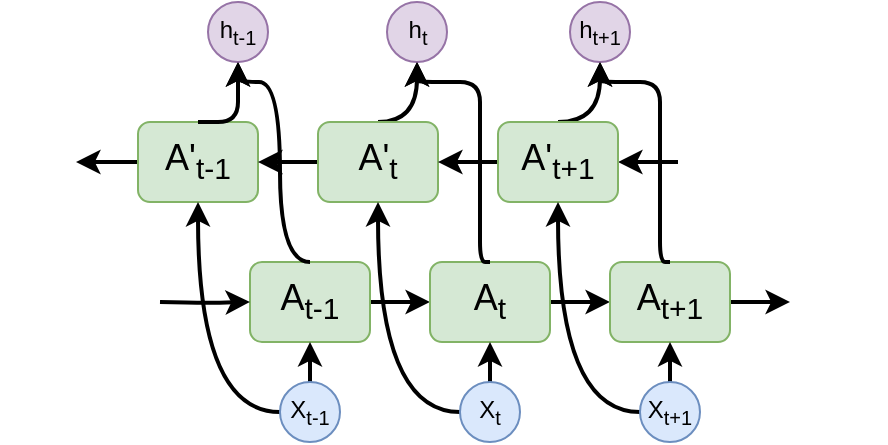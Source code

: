 <mxfile version="14.5.7" type="device"><diagram id="inMoWkHMPWRJfmLeb47V" name="Page-1"><mxGraphModel dx="541" dy="855" grid="1" gridSize="10" guides="1" tooltips="1" connect="1" arrows="1" fold="1" page="1" pageScale="1" pageWidth="827" pageHeight="1169" math="0" shadow="0"><root><mxCell id="0"/><mxCell id="1" parent="0"/><mxCell id="j4qwhag62nDalXi6kzOE-61" style="edgeStyle=orthogonalEdgeStyle;curved=1;orthogonalLoop=1;jettySize=auto;html=1;entryX=0;entryY=0;entryDx=0;entryDy=0;strokeWidth=2;" edge="1" parent="1" source="j4qwhag62nDalXi6kzOE-12" target="j4qwhag62nDalXi6kzOE-17"><mxGeometry relative="1" as="geometry"><Array as="points"><mxPoint x="230" y="320"/><mxPoint x="230" y="320"/></Array></mxGeometry></mxCell><mxCell id="j4qwhag62nDalXi6kzOE-12" value="&lt;font style=&quot;font-size: 18px&quot;&gt;A'&lt;sub&gt;t-1&lt;/sub&gt;&lt;/font&gt;" style="rounded=1;whiteSpace=wrap;html=1;fillColor=#d5e8d4;strokeColor=#82b366;" vertex="1" parent="1"><mxGeometry x="259" y="300" width="60" height="40" as="geometry"/></mxCell><mxCell id="j4qwhag62nDalXi6kzOE-57" style="edgeStyle=orthogonalEdgeStyle;curved=1;orthogonalLoop=1;jettySize=auto;html=1;exitX=0.5;exitY=0;exitDx=0;exitDy=0;entryX=1;entryY=0.5;entryDx=0;entryDy=0;strokeWidth=2;" edge="1" parent="1" source="j4qwhag62nDalXi6kzOE-13" target="j4qwhag62nDalXi6kzOE-31"><mxGeometry relative="1" as="geometry"/></mxCell><mxCell id="j4qwhag62nDalXi6kzOE-60" style="edgeStyle=orthogonalEdgeStyle;curved=1;orthogonalLoop=1;jettySize=auto;html=1;exitX=0;exitY=0.5;exitDx=0;exitDy=0;entryX=1;entryY=0.5;entryDx=0;entryDy=0;strokeWidth=2;" edge="1" parent="1" source="j4qwhag62nDalXi6kzOE-13" target="j4qwhag62nDalXi6kzOE-12"><mxGeometry relative="1" as="geometry"/></mxCell><mxCell id="j4qwhag62nDalXi6kzOE-13" value="&lt;font style=&quot;font-size: 18px&quot;&gt;A'&lt;/font&gt;&lt;span style=&quot;font-size: 18px&quot;&gt;&lt;sub&gt;t&lt;/sub&gt;&lt;/span&gt;" style="rounded=1;whiteSpace=wrap;html=1;fillColor=#d5e8d4;strokeColor=#82b366;" vertex="1" parent="1"><mxGeometry x="349" y="300" width="60" height="40" as="geometry"/></mxCell><mxCell id="j4qwhag62nDalXi6kzOE-20" style="edgeStyle=orthogonalEdgeStyle;rounded=1;orthogonalLoop=1;jettySize=auto;html=1;exitX=0;exitY=1;exitDx=0;exitDy=0;entryX=1;entryY=0.5;entryDx=0;entryDy=0;strokeWidth=2;" edge="1" parent="1" source="j4qwhag62nDalXi6kzOE-18" target="j4qwhag62nDalXi6kzOE-14"><mxGeometry relative="1" as="geometry"><Array as="points"/></mxGeometry></mxCell><mxCell id="j4qwhag62nDalXi6kzOE-59" style="edgeStyle=orthogonalEdgeStyle;curved=1;orthogonalLoop=1;jettySize=auto;html=1;entryX=1;entryY=0.5;entryDx=0;entryDy=0;strokeWidth=2;" edge="1" parent="1" source="j4qwhag62nDalXi6kzOE-14" target="j4qwhag62nDalXi6kzOE-13"><mxGeometry relative="1" as="geometry"/></mxCell><mxCell id="j4qwhag62nDalXi6kzOE-65" style="edgeStyle=orthogonalEdgeStyle;curved=1;orthogonalLoop=1;jettySize=auto;html=1;exitX=0.5;exitY=0;exitDx=0;exitDy=0;entryX=1;entryY=0.5;entryDx=0;entryDy=0;strokeWidth=2;" edge="1" parent="1" source="j4qwhag62nDalXi6kzOE-14" target="j4qwhag62nDalXi6kzOE-33"><mxGeometry relative="1" as="geometry"/></mxCell><mxCell id="j4qwhag62nDalXi6kzOE-14" value="&lt;font style=&quot;font-size: 18px&quot;&gt;A'&lt;/font&gt;&lt;span style=&quot;font-size: 18px&quot;&gt;&lt;sub&gt;t+1&lt;/sub&gt;&lt;/span&gt;" style="rounded=1;whiteSpace=wrap;html=1;fillColor=#d5e8d4;strokeColor=#82b366;" vertex="1" parent="1"><mxGeometry x="439" y="300" width="60" height="40" as="geometry"/></mxCell><mxCell id="j4qwhag62nDalXi6kzOE-17" value="" style="shape=image;html=1;verticalAlign=top;verticalLabelPosition=bottom;labelBackgroundColor=#ffffff;imageAspect=0;aspect=fixed;image=https://cdn1.iconfinder.com/data/icons/heroicons-solid/20/dots-vertical-128.png;rotation=90;" vertex="1" parent="1"><mxGeometry x="190" y="320" width="38" height="38" as="geometry"/></mxCell><mxCell id="j4qwhag62nDalXi6kzOE-18" value="" style="shape=image;html=1;verticalAlign=top;verticalLabelPosition=bottom;labelBackgroundColor=#ffffff;imageAspect=0;aspect=fixed;image=https://cdn1.iconfinder.com/data/icons/heroicons-solid/20/dots-vertical-128.png;rotation=90;" vertex="1" parent="1"><mxGeometry x="529" y="320" width="38" height="38" as="geometry"/></mxCell><mxCell id="j4qwhag62nDalXi6kzOE-28" style="edgeStyle=orthogonalEdgeStyle;rounded=1;orthogonalLoop=1;jettySize=auto;html=1;strokeWidth=2;entryX=0.5;entryY=1;entryDx=0;entryDy=0;exitX=0.5;exitY=0;exitDx=0;exitDy=0;" edge="1" parent="1" target="j4qwhag62nDalXi6kzOE-29" source="j4qwhag62nDalXi6kzOE-12"><mxGeometry relative="1" as="geometry"><mxPoint x="309" y="250" as="targetPoint"/><mxPoint x="309" y="300" as="sourcePoint"/></mxGeometry></mxCell><mxCell id="j4qwhag62nDalXi6kzOE-29" value="&lt;span style=&quot;font-size: 12px&quot;&gt;h&lt;/span&gt;&lt;sub&gt;t-1&lt;/sub&gt;" style="ellipse;whiteSpace=wrap;html=1;aspect=fixed;fillColor=#e1d5e7;strokeColor=#9673a6;" vertex="1" parent="1"><mxGeometry x="294" y="240" width="30" height="30" as="geometry"/></mxCell><mxCell id="j4qwhag62nDalXi6kzOE-31" value="&lt;span style=&quot;font-size: 12px&quot;&gt;h&lt;/span&gt;&lt;sub&gt;t&lt;/sub&gt;" style="ellipse;whiteSpace=wrap;html=1;aspect=fixed;fillColor=#e1d5e7;strokeColor=#9673a6;direction=south;" vertex="1" parent="1"><mxGeometry x="383.5" y="240" width="30" height="30" as="geometry"/></mxCell><mxCell id="j4qwhag62nDalXi6kzOE-33" value="&lt;span style=&quot;font-size: 12px&quot;&gt;h&lt;/span&gt;&lt;sub&gt;t+1&lt;/sub&gt;" style="ellipse;whiteSpace=wrap;html=1;aspect=fixed;fillColor=#e1d5e7;strokeColor=#9673a6;direction=south;" vertex="1" parent="1"><mxGeometry x="475" y="240" width="30" height="30" as="geometry"/></mxCell><mxCell id="j4qwhag62nDalXi6kzOE-35" style="edgeStyle=orthogonalEdgeStyle;rounded=1;orthogonalLoop=1;jettySize=auto;html=1;entryX=0;entryY=0.5;entryDx=0;entryDy=0;strokeWidth=2;" edge="1" parent="1" source="j4qwhag62nDalXi6kzOE-36" target="j4qwhag62nDalXi6kzOE-38"><mxGeometry relative="1" as="geometry"/></mxCell><mxCell id="j4qwhag62nDalXi6kzOE-36" value="&lt;font style=&quot;font-size: 18px&quot;&gt;A&lt;sub&gt;t-1&lt;/sub&gt;&lt;/font&gt;" style="rounded=1;whiteSpace=wrap;html=1;fillColor=#d5e8d4;strokeColor=#82b366;" vertex="1" parent="1"><mxGeometry x="315" y="370" width="60" height="40" as="geometry"/></mxCell><mxCell id="j4qwhag62nDalXi6kzOE-37" style="edgeStyle=orthogonalEdgeStyle;rounded=1;orthogonalLoop=1;jettySize=auto;html=1;entryX=0;entryY=0.5;entryDx=0;entryDy=0;strokeWidth=2;" edge="1" parent="1" source="j4qwhag62nDalXi6kzOE-38" target="j4qwhag62nDalXi6kzOE-40"><mxGeometry relative="1" as="geometry"/></mxCell><mxCell id="j4qwhag62nDalXi6kzOE-38" value="&lt;font style=&quot;font-size: 18px&quot;&gt;A&lt;/font&gt;&lt;span style=&quot;font-size: 18px&quot;&gt;&lt;sub&gt;t&lt;/sub&gt;&lt;/span&gt;" style="rounded=1;whiteSpace=wrap;html=1;fillColor=#d5e8d4;strokeColor=#82b366;" vertex="1" parent="1"><mxGeometry x="405" y="370" width="60" height="40" as="geometry"/></mxCell><mxCell id="j4qwhag62nDalXi6kzOE-39" style="edgeStyle=orthogonalEdgeStyle;rounded=1;orthogonalLoop=1;jettySize=auto;html=1;exitX=1;exitY=0.5;exitDx=0;exitDy=0;entryX=0;entryY=1;entryDx=0;entryDy=0;strokeWidth=2;" edge="1" parent="1" source="j4qwhag62nDalXi6kzOE-40"><mxGeometry relative="1" as="geometry"><Array as="points"/><mxPoint x="585" y="390" as="targetPoint"/></mxGeometry></mxCell><mxCell id="j4qwhag62nDalXi6kzOE-40" value="&lt;font style=&quot;font-size: 18px&quot;&gt;A&lt;/font&gt;&lt;span style=&quot;font-size: 18px&quot;&gt;&lt;sub&gt;t+1&lt;/sub&gt;&lt;/span&gt;" style="rounded=1;whiteSpace=wrap;html=1;fillColor=#d5e8d4;strokeColor=#82b366;" vertex="1" parent="1"><mxGeometry x="495" y="370" width="60" height="40" as="geometry"/></mxCell><mxCell id="j4qwhag62nDalXi6kzOE-41" value="" style="shape=image;html=1;verticalAlign=top;verticalLabelPosition=bottom;labelBackgroundColor=#ffffff;imageAspect=0;aspect=fixed;image=https://cdn1.iconfinder.com/data/icons/heroicons-solid/20/dots-vertical-128.png;rotation=90;" vertex="1" parent="1"><mxGeometry x="240" y="390" width="38" height="38" as="geometry"/></mxCell><mxCell id="j4qwhag62nDalXi6kzOE-42" value="" style="shape=image;html=1;verticalAlign=top;verticalLabelPosition=bottom;labelBackgroundColor=#ffffff;imageAspect=0;aspect=fixed;image=https://cdn1.iconfinder.com/data/icons/heroicons-solid/20/dots-vertical-128.png;rotation=90;" vertex="1" parent="1"><mxGeometry x="595" y="390" width="38" height="38" as="geometry"/></mxCell><mxCell id="j4qwhag62nDalXi6kzOE-43" style="edgeStyle=orthogonalEdgeStyle;rounded=1;orthogonalLoop=1;jettySize=auto;html=1;entryX=0;entryY=0.5;entryDx=0;entryDy=0;strokeWidth=2;" edge="1" parent="1" target="j4qwhag62nDalXi6kzOE-36"><mxGeometry relative="1" as="geometry"><mxPoint x="270" y="390" as="sourcePoint"/><mxPoint x="415" y="400" as="targetPoint"/></mxGeometry></mxCell><mxCell id="j4qwhag62nDalXi6kzOE-44" style="edgeStyle=orthogonalEdgeStyle;rounded=1;orthogonalLoop=1;jettySize=auto;html=1;entryX=0.5;entryY=1;entryDx=0;entryDy=0;strokeWidth=2;" edge="1" parent="1" source="j4qwhag62nDalXi6kzOE-45"><mxGeometry relative="1" as="geometry"><mxPoint x="345" y="410" as="targetPoint"/></mxGeometry></mxCell><mxCell id="j4qwhag62nDalXi6kzOE-62" style="edgeStyle=orthogonalEdgeStyle;curved=1;orthogonalLoop=1;jettySize=auto;html=1;strokeWidth=2;entryX=0.5;entryY=1;entryDx=0;entryDy=0;" edge="1" parent="1" source="j4qwhag62nDalXi6kzOE-45" target="j4qwhag62nDalXi6kzOE-12"><mxGeometry relative="1" as="geometry"><mxPoint x="280" y="390.0" as="targetPoint"/></mxGeometry></mxCell><mxCell id="j4qwhag62nDalXi6kzOE-45" value="X&lt;sub&gt;t-1&lt;/sub&gt;" style="ellipse;whiteSpace=wrap;html=1;aspect=fixed;fillColor=#dae8fc;strokeColor=#6c8ebf;" vertex="1" parent="1"><mxGeometry x="330" y="430" width="30" height="30" as="geometry"/></mxCell><mxCell id="j4qwhag62nDalXi6kzOE-46" style="edgeStyle=orthogonalEdgeStyle;rounded=1;orthogonalLoop=1;jettySize=auto;html=1;entryX=0.5;entryY=1;entryDx=0;entryDy=0;strokeWidth=2;" edge="1" parent="1" source="j4qwhag62nDalXi6kzOE-47"><mxGeometry relative="1" as="geometry"><mxPoint x="435" y="410" as="targetPoint"/></mxGeometry></mxCell><mxCell id="j4qwhag62nDalXi6kzOE-63" style="edgeStyle=orthogonalEdgeStyle;curved=1;orthogonalLoop=1;jettySize=auto;html=1;entryX=0.5;entryY=1;entryDx=0;entryDy=0;strokeWidth=2;exitX=0;exitY=0.5;exitDx=0;exitDy=0;" edge="1" parent="1" source="j4qwhag62nDalXi6kzOE-47" target="j4qwhag62nDalXi6kzOE-13"><mxGeometry relative="1" as="geometry"><Array as="points"><mxPoint x="379" y="445"/></Array></mxGeometry></mxCell><mxCell id="j4qwhag62nDalXi6kzOE-47" value="X&lt;sub&gt;t&lt;/sub&gt;" style="ellipse;whiteSpace=wrap;html=1;aspect=fixed;fillColor=#dae8fc;strokeColor=#6c8ebf;" vertex="1" parent="1"><mxGeometry x="420" y="430" width="30" height="30" as="geometry"/></mxCell><mxCell id="j4qwhag62nDalXi6kzOE-48" style="edgeStyle=orthogonalEdgeStyle;rounded=1;orthogonalLoop=1;jettySize=auto;html=1;entryX=0.5;entryY=1;entryDx=0;entryDy=0;strokeWidth=2;" edge="1" parent="1" source="j4qwhag62nDalXi6kzOE-49"><mxGeometry relative="1" as="geometry"><mxPoint x="525" y="410" as="targetPoint"/></mxGeometry></mxCell><mxCell id="j4qwhag62nDalXi6kzOE-64" style="edgeStyle=orthogonalEdgeStyle;curved=1;orthogonalLoop=1;jettySize=auto;html=1;entryX=0.5;entryY=1;entryDx=0;entryDy=0;strokeWidth=2;" edge="1" parent="1" source="j4qwhag62nDalXi6kzOE-49" target="j4qwhag62nDalXi6kzOE-14"><mxGeometry relative="1" as="geometry"/></mxCell><mxCell id="j4qwhag62nDalXi6kzOE-49" value="X&lt;sub&gt;t+1&lt;/sub&gt;" style="ellipse;whiteSpace=wrap;html=1;aspect=fixed;fillColor=#dae8fc;strokeColor=#6c8ebf;" vertex="1" parent="1"><mxGeometry x="510" y="430" width="30" height="30" as="geometry"/></mxCell><mxCell id="j4qwhag62nDalXi6kzOE-50" style="edgeStyle=orthogonalEdgeStyle;orthogonalLoop=1;jettySize=auto;html=1;strokeWidth=2;curved=1;entryX=0.5;entryY=1;entryDx=0;entryDy=0;exitX=0.5;exitY=0;exitDx=0;exitDy=0;" edge="1" parent="1" target="j4qwhag62nDalXi6kzOE-29" source="j4qwhag62nDalXi6kzOE-36"><mxGeometry relative="1" as="geometry"><mxPoint x="309" y="270" as="targetPoint"/><mxPoint x="340" y="370" as="sourcePoint"/><Array as="points"><mxPoint x="330" y="370"/><mxPoint x="330" y="280"/><mxPoint x="309" y="280"/></Array></mxGeometry></mxCell><mxCell id="j4qwhag62nDalXi6kzOE-52" style="edgeStyle=orthogonalEdgeStyle;rounded=1;orthogonalLoop=1;jettySize=auto;html=1;strokeWidth=2;entryX=1;entryY=0.5;entryDx=0;entryDy=0;exitX=0.5;exitY=0;exitDx=0;exitDy=0;" edge="1" parent="1" target="j4qwhag62nDalXi6kzOE-31" source="j4qwhag62nDalXi6kzOE-38"><mxGeometry relative="1" as="geometry"><mxPoint x="435" y="370" as="targetPoint"/><mxPoint x="435" y="400" as="sourcePoint"/><Array as="points"><mxPoint x="430" y="370"/><mxPoint x="430" y="280"/><mxPoint x="398" y="280"/></Array></mxGeometry></mxCell><mxCell id="j4qwhag62nDalXi6kzOE-54" style="edgeStyle=orthogonalEdgeStyle;rounded=1;orthogonalLoop=1;jettySize=auto;html=1;strokeWidth=2;entryX=1;entryY=0.5;entryDx=0;entryDy=0;exitX=0.5;exitY=0;exitDx=0;exitDy=0;" edge="1" parent="1" target="j4qwhag62nDalXi6kzOE-33" source="j4qwhag62nDalXi6kzOE-40"><mxGeometry relative="1" as="geometry"><mxPoint x="525" y="370" as="targetPoint"/><mxPoint x="525" y="400" as="sourcePoint"/><Array as="points"><mxPoint x="520" y="370"/><mxPoint x="520" y="280"/><mxPoint x="490" y="280"/></Array></mxGeometry></mxCell></root></mxGraphModel></diagram></mxfile>